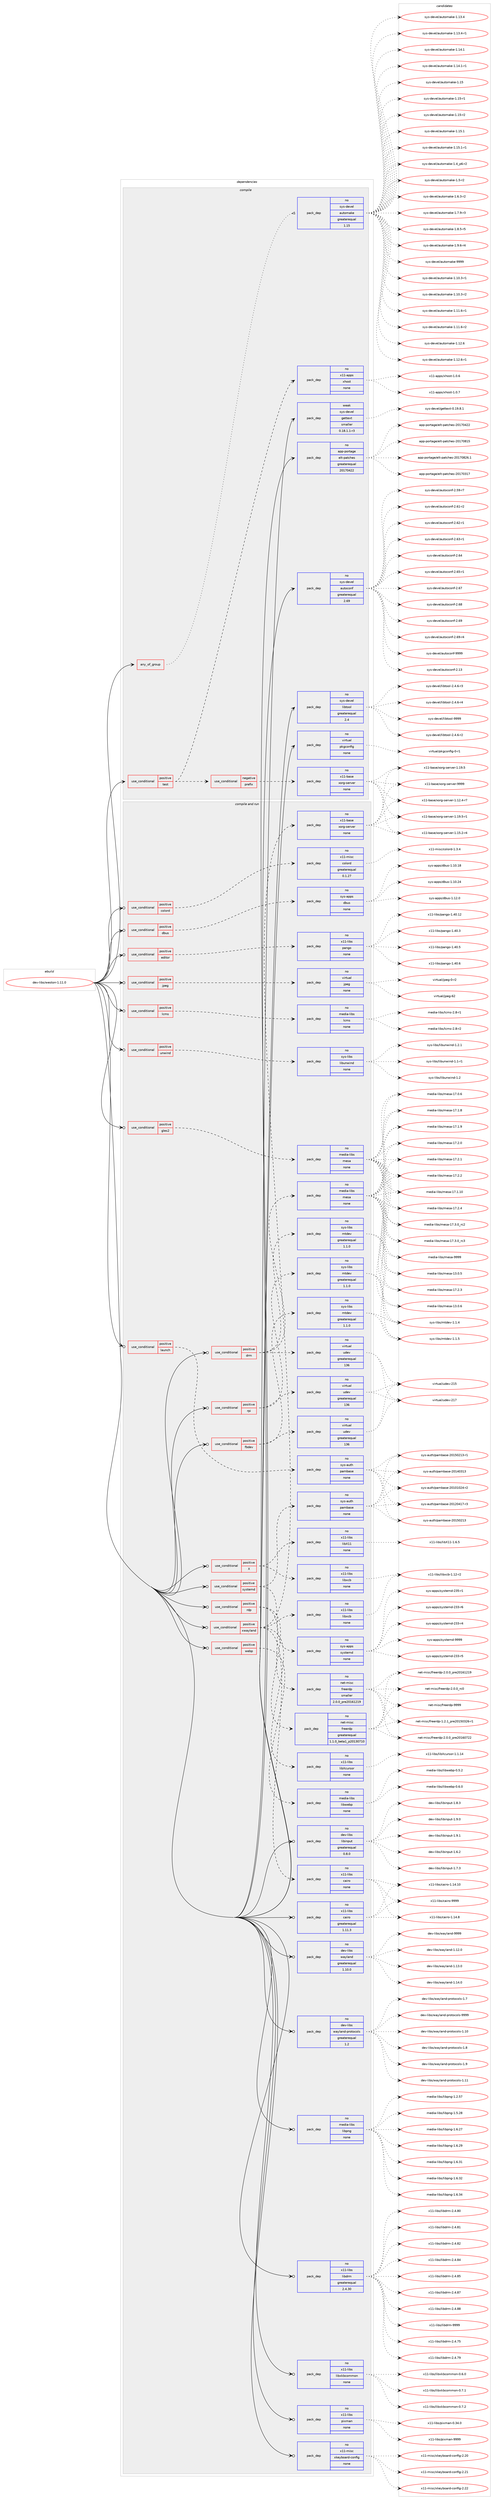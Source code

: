 digraph prolog {

# *************
# Graph options
# *************

newrank=true;
concentrate=true;
compound=true;
graph [rankdir=LR,fontname=Helvetica,fontsize=10,ranksep=1.5];#, ranksep=2.5, nodesep=0.2];
edge  [arrowhead=vee];
node  [fontname=Helvetica,fontsize=10];

# **********
# The ebuild
# **********

subgraph cluster_leftcol {
color=gray;
rank=same;
label=<<i>ebuild</i>>;
id [label="dev-libs/weston-1.11.0", color=red, width=4, href="../dev-libs/weston-1.11.0.svg"];
}

# ****************
# The dependencies
# ****************

subgraph cluster_midcol {
color=gray;
label=<<i>dependencies</i>>;
subgraph cluster_compile {
fillcolor="#eeeeee";
style=filled;
label=<<i>compile</i>>;
subgraph any3572 {
dependency120119 [label=<<TABLE BORDER="0" CELLBORDER="1" CELLSPACING="0" CELLPADDING="4"><TR><TD CELLPADDING="10">any_of_group</TD></TR></TABLE>>, shape=none, color=red];subgraph pack90528 {
dependency120120 [label=<<TABLE BORDER="0" CELLBORDER="1" CELLSPACING="0" CELLPADDING="4" WIDTH="220"><TR><TD ROWSPAN="6" CELLPADDING="30">pack_dep</TD></TR><TR><TD WIDTH="110">no</TD></TR><TR><TD>sys-devel</TD></TR><TR><TD>automake</TD></TR><TR><TD>greaterequal</TD></TR><TR><TD>1.15</TD></TR></TABLE>>, shape=none, color=blue];
}
dependency120119:e -> dependency120120:w [weight=20,style="dotted",arrowhead="oinv"];
}
id:e -> dependency120119:w [weight=20,style="solid",arrowhead="vee"];
subgraph cond25987 {
dependency120121 [label=<<TABLE BORDER="0" CELLBORDER="1" CELLSPACING="0" CELLPADDING="4"><TR><TD ROWSPAN="3" CELLPADDING="10">use_conditional</TD></TR><TR><TD>positive</TD></TR><TR><TD>test</TD></TR></TABLE>>, shape=none, color=red];
subgraph cond25988 {
dependency120122 [label=<<TABLE BORDER="0" CELLBORDER="1" CELLSPACING="0" CELLPADDING="4"><TR><TD ROWSPAN="3" CELLPADDING="10">use_conditional</TD></TR><TR><TD>negative</TD></TR><TR><TD>prefix</TD></TR></TABLE>>, shape=none, color=red];
subgraph pack90529 {
dependency120123 [label=<<TABLE BORDER="0" CELLBORDER="1" CELLSPACING="0" CELLPADDING="4" WIDTH="220"><TR><TD ROWSPAN="6" CELLPADDING="30">pack_dep</TD></TR><TR><TD WIDTH="110">no</TD></TR><TR><TD>x11-base</TD></TR><TR><TD>xorg-server</TD></TR><TR><TD>none</TD></TR><TR><TD></TD></TR></TABLE>>, shape=none, color=blue];
}
dependency120122:e -> dependency120123:w [weight=20,style="dashed",arrowhead="vee"];
}
dependency120121:e -> dependency120122:w [weight=20,style="dashed",arrowhead="vee"];
subgraph pack90530 {
dependency120124 [label=<<TABLE BORDER="0" CELLBORDER="1" CELLSPACING="0" CELLPADDING="4" WIDTH="220"><TR><TD ROWSPAN="6" CELLPADDING="30">pack_dep</TD></TR><TR><TD WIDTH="110">no</TD></TR><TR><TD>x11-apps</TD></TR><TR><TD>xhost</TD></TR><TR><TD>none</TD></TR><TR><TD></TD></TR></TABLE>>, shape=none, color=blue];
}
dependency120121:e -> dependency120124:w [weight=20,style="dashed",arrowhead="vee"];
}
id:e -> dependency120121:w [weight=20,style="solid",arrowhead="vee"];
subgraph pack90531 {
dependency120125 [label=<<TABLE BORDER="0" CELLBORDER="1" CELLSPACING="0" CELLPADDING="4" WIDTH="220"><TR><TD ROWSPAN="6" CELLPADDING="30">pack_dep</TD></TR><TR><TD WIDTH="110">no</TD></TR><TR><TD>app-portage</TD></TR><TR><TD>elt-patches</TD></TR><TR><TD>greaterequal</TD></TR><TR><TD>20170422</TD></TR></TABLE>>, shape=none, color=blue];
}
id:e -> dependency120125:w [weight=20,style="solid",arrowhead="vee"];
subgraph pack90532 {
dependency120126 [label=<<TABLE BORDER="0" CELLBORDER="1" CELLSPACING="0" CELLPADDING="4" WIDTH="220"><TR><TD ROWSPAN="6" CELLPADDING="30">pack_dep</TD></TR><TR><TD WIDTH="110">no</TD></TR><TR><TD>sys-devel</TD></TR><TR><TD>autoconf</TD></TR><TR><TD>greaterequal</TD></TR><TR><TD>2.69</TD></TR></TABLE>>, shape=none, color=blue];
}
id:e -> dependency120126:w [weight=20,style="solid",arrowhead="vee"];
subgraph pack90533 {
dependency120127 [label=<<TABLE BORDER="0" CELLBORDER="1" CELLSPACING="0" CELLPADDING="4" WIDTH="220"><TR><TD ROWSPAN="6" CELLPADDING="30">pack_dep</TD></TR><TR><TD WIDTH="110">no</TD></TR><TR><TD>sys-devel</TD></TR><TR><TD>libtool</TD></TR><TR><TD>greaterequal</TD></TR><TR><TD>2.4</TD></TR></TABLE>>, shape=none, color=blue];
}
id:e -> dependency120127:w [weight=20,style="solid",arrowhead="vee"];
subgraph pack90534 {
dependency120128 [label=<<TABLE BORDER="0" CELLBORDER="1" CELLSPACING="0" CELLPADDING="4" WIDTH="220"><TR><TD ROWSPAN="6" CELLPADDING="30">pack_dep</TD></TR><TR><TD WIDTH="110">no</TD></TR><TR><TD>virtual</TD></TR><TR><TD>pkgconfig</TD></TR><TR><TD>none</TD></TR><TR><TD></TD></TR></TABLE>>, shape=none, color=blue];
}
id:e -> dependency120128:w [weight=20,style="solid",arrowhead="vee"];
subgraph pack90535 {
dependency120129 [label=<<TABLE BORDER="0" CELLBORDER="1" CELLSPACING="0" CELLPADDING="4" WIDTH="220"><TR><TD ROWSPAN="6" CELLPADDING="30">pack_dep</TD></TR><TR><TD WIDTH="110">weak</TD></TR><TR><TD>sys-devel</TD></TR><TR><TD>gettext</TD></TR><TR><TD>smaller</TD></TR><TR><TD>0.18.1.1-r3</TD></TR></TABLE>>, shape=none, color=blue];
}
id:e -> dependency120129:w [weight=20,style="solid",arrowhead="vee"];
}
subgraph cluster_compileandrun {
fillcolor="#eeeeee";
style=filled;
label=<<i>compile and run</i>>;
subgraph cond25989 {
dependency120130 [label=<<TABLE BORDER="0" CELLBORDER="1" CELLSPACING="0" CELLPADDING="4"><TR><TD ROWSPAN="3" CELLPADDING="10">use_conditional</TD></TR><TR><TD>positive</TD></TR><TR><TD>X</TD></TR></TABLE>>, shape=none, color=red];
subgraph pack90536 {
dependency120131 [label=<<TABLE BORDER="0" CELLBORDER="1" CELLSPACING="0" CELLPADDING="4" WIDTH="220"><TR><TD ROWSPAN="6" CELLPADDING="30">pack_dep</TD></TR><TR><TD WIDTH="110">no</TD></TR><TR><TD>x11-libs</TD></TR><TR><TD>libxcb</TD></TR><TR><TD>none</TD></TR><TR><TD></TD></TR></TABLE>>, shape=none, color=blue];
}
dependency120130:e -> dependency120131:w [weight=20,style="dashed",arrowhead="vee"];
subgraph pack90537 {
dependency120132 [label=<<TABLE BORDER="0" CELLBORDER="1" CELLSPACING="0" CELLPADDING="4" WIDTH="220"><TR><TD ROWSPAN="6" CELLPADDING="30">pack_dep</TD></TR><TR><TD WIDTH="110">no</TD></TR><TR><TD>x11-libs</TD></TR><TR><TD>libX11</TD></TR><TR><TD>none</TD></TR><TR><TD></TD></TR></TABLE>>, shape=none, color=blue];
}
dependency120130:e -> dependency120132:w [weight=20,style="dashed",arrowhead="vee"];
}
id:e -> dependency120130:w [weight=20,style="solid",arrowhead="odotvee"];
subgraph cond25990 {
dependency120133 [label=<<TABLE BORDER="0" CELLBORDER="1" CELLSPACING="0" CELLPADDING="4"><TR><TD ROWSPAN="3" CELLPADDING="10">use_conditional</TD></TR><TR><TD>positive</TD></TR><TR><TD>colord</TD></TR></TABLE>>, shape=none, color=red];
subgraph pack90538 {
dependency120134 [label=<<TABLE BORDER="0" CELLBORDER="1" CELLSPACING="0" CELLPADDING="4" WIDTH="220"><TR><TD ROWSPAN="6" CELLPADDING="30">pack_dep</TD></TR><TR><TD WIDTH="110">no</TD></TR><TR><TD>x11-misc</TD></TR><TR><TD>colord</TD></TR><TR><TD>greaterequal</TD></TR><TR><TD>0.1.27</TD></TR></TABLE>>, shape=none, color=blue];
}
dependency120133:e -> dependency120134:w [weight=20,style="dashed",arrowhead="vee"];
}
id:e -> dependency120133:w [weight=20,style="solid",arrowhead="odotvee"];
subgraph cond25991 {
dependency120135 [label=<<TABLE BORDER="0" CELLBORDER="1" CELLSPACING="0" CELLPADDING="4"><TR><TD ROWSPAN="3" CELLPADDING="10">use_conditional</TD></TR><TR><TD>positive</TD></TR><TR><TD>dbus</TD></TR></TABLE>>, shape=none, color=red];
subgraph pack90539 {
dependency120136 [label=<<TABLE BORDER="0" CELLBORDER="1" CELLSPACING="0" CELLPADDING="4" WIDTH="220"><TR><TD ROWSPAN="6" CELLPADDING="30">pack_dep</TD></TR><TR><TD WIDTH="110">no</TD></TR><TR><TD>sys-apps</TD></TR><TR><TD>dbus</TD></TR><TR><TD>none</TD></TR><TR><TD></TD></TR></TABLE>>, shape=none, color=blue];
}
dependency120135:e -> dependency120136:w [weight=20,style="dashed",arrowhead="vee"];
}
id:e -> dependency120135:w [weight=20,style="solid",arrowhead="odotvee"];
subgraph cond25992 {
dependency120137 [label=<<TABLE BORDER="0" CELLBORDER="1" CELLSPACING="0" CELLPADDING="4"><TR><TD ROWSPAN="3" CELLPADDING="10">use_conditional</TD></TR><TR><TD>positive</TD></TR><TR><TD>drm</TD></TR></TABLE>>, shape=none, color=red];
subgraph pack90540 {
dependency120138 [label=<<TABLE BORDER="0" CELLBORDER="1" CELLSPACING="0" CELLPADDING="4" WIDTH="220"><TR><TD ROWSPAN="6" CELLPADDING="30">pack_dep</TD></TR><TR><TD WIDTH="110">no</TD></TR><TR><TD>media-libs</TD></TR><TR><TD>mesa</TD></TR><TR><TD>none</TD></TR><TR><TD></TD></TR></TABLE>>, shape=none, color=blue];
}
dependency120137:e -> dependency120138:w [weight=20,style="dashed",arrowhead="vee"];
subgraph pack90541 {
dependency120139 [label=<<TABLE BORDER="0" CELLBORDER="1" CELLSPACING="0" CELLPADDING="4" WIDTH="220"><TR><TD ROWSPAN="6" CELLPADDING="30">pack_dep</TD></TR><TR><TD WIDTH="110">no</TD></TR><TR><TD>sys-libs</TD></TR><TR><TD>mtdev</TD></TR><TR><TD>greaterequal</TD></TR><TR><TD>1.1.0</TD></TR></TABLE>>, shape=none, color=blue];
}
dependency120137:e -> dependency120139:w [weight=20,style="dashed",arrowhead="vee"];
subgraph pack90542 {
dependency120140 [label=<<TABLE BORDER="0" CELLBORDER="1" CELLSPACING="0" CELLPADDING="4" WIDTH="220"><TR><TD ROWSPAN="6" CELLPADDING="30">pack_dep</TD></TR><TR><TD WIDTH="110">no</TD></TR><TR><TD>virtual</TD></TR><TR><TD>udev</TD></TR><TR><TD>greaterequal</TD></TR><TR><TD>136</TD></TR></TABLE>>, shape=none, color=blue];
}
dependency120137:e -> dependency120140:w [weight=20,style="dashed",arrowhead="vee"];
}
id:e -> dependency120137:w [weight=20,style="solid",arrowhead="odotvee"];
subgraph cond25993 {
dependency120141 [label=<<TABLE BORDER="0" CELLBORDER="1" CELLSPACING="0" CELLPADDING="4"><TR><TD ROWSPAN="3" CELLPADDING="10">use_conditional</TD></TR><TR><TD>positive</TD></TR><TR><TD>editor</TD></TR></TABLE>>, shape=none, color=red];
subgraph pack90543 {
dependency120142 [label=<<TABLE BORDER="0" CELLBORDER="1" CELLSPACING="0" CELLPADDING="4" WIDTH="220"><TR><TD ROWSPAN="6" CELLPADDING="30">pack_dep</TD></TR><TR><TD WIDTH="110">no</TD></TR><TR><TD>x11-libs</TD></TR><TR><TD>pango</TD></TR><TR><TD>none</TD></TR><TR><TD></TD></TR></TABLE>>, shape=none, color=blue];
}
dependency120141:e -> dependency120142:w [weight=20,style="dashed",arrowhead="vee"];
}
id:e -> dependency120141:w [weight=20,style="solid",arrowhead="odotvee"];
subgraph cond25994 {
dependency120143 [label=<<TABLE BORDER="0" CELLBORDER="1" CELLSPACING="0" CELLPADDING="4"><TR><TD ROWSPAN="3" CELLPADDING="10">use_conditional</TD></TR><TR><TD>positive</TD></TR><TR><TD>fbdev</TD></TR></TABLE>>, shape=none, color=red];
subgraph pack90544 {
dependency120144 [label=<<TABLE BORDER="0" CELLBORDER="1" CELLSPACING="0" CELLPADDING="4" WIDTH="220"><TR><TD ROWSPAN="6" CELLPADDING="30">pack_dep</TD></TR><TR><TD WIDTH="110">no</TD></TR><TR><TD>sys-libs</TD></TR><TR><TD>mtdev</TD></TR><TR><TD>greaterequal</TD></TR><TR><TD>1.1.0</TD></TR></TABLE>>, shape=none, color=blue];
}
dependency120143:e -> dependency120144:w [weight=20,style="dashed",arrowhead="vee"];
subgraph pack90545 {
dependency120145 [label=<<TABLE BORDER="0" CELLBORDER="1" CELLSPACING="0" CELLPADDING="4" WIDTH="220"><TR><TD ROWSPAN="6" CELLPADDING="30">pack_dep</TD></TR><TR><TD WIDTH="110">no</TD></TR><TR><TD>virtual</TD></TR><TR><TD>udev</TD></TR><TR><TD>greaterequal</TD></TR><TR><TD>136</TD></TR></TABLE>>, shape=none, color=blue];
}
dependency120143:e -> dependency120145:w [weight=20,style="dashed",arrowhead="vee"];
}
id:e -> dependency120143:w [weight=20,style="solid",arrowhead="odotvee"];
subgraph cond25995 {
dependency120146 [label=<<TABLE BORDER="0" CELLBORDER="1" CELLSPACING="0" CELLPADDING="4"><TR><TD ROWSPAN="3" CELLPADDING="10">use_conditional</TD></TR><TR><TD>positive</TD></TR><TR><TD>gles2</TD></TR></TABLE>>, shape=none, color=red];
subgraph pack90546 {
dependency120147 [label=<<TABLE BORDER="0" CELLBORDER="1" CELLSPACING="0" CELLPADDING="4" WIDTH="220"><TR><TD ROWSPAN="6" CELLPADDING="30">pack_dep</TD></TR><TR><TD WIDTH="110">no</TD></TR><TR><TD>media-libs</TD></TR><TR><TD>mesa</TD></TR><TR><TD>none</TD></TR><TR><TD></TD></TR></TABLE>>, shape=none, color=blue];
}
dependency120146:e -> dependency120147:w [weight=20,style="dashed",arrowhead="vee"];
}
id:e -> dependency120146:w [weight=20,style="solid",arrowhead="odotvee"];
subgraph cond25996 {
dependency120148 [label=<<TABLE BORDER="0" CELLBORDER="1" CELLSPACING="0" CELLPADDING="4"><TR><TD ROWSPAN="3" CELLPADDING="10">use_conditional</TD></TR><TR><TD>positive</TD></TR><TR><TD>jpeg</TD></TR></TABLE>>, shape=none, color=red];
subgraph pack90547 {
dependency120149 [label=<<TABLE BORDER="0" CELLBORDER="1" CELLSPACING="0" CELLPADDING="4" WIDTH="220"><TR><TD ROWSPAN="6" CELLPADDING="30">pack_dep</TD></TR><TR><TD WIDTH="110">no</TD></TR><TR><TD>virtual</TD></TR><TR><TD>jpeg</TD></TR><TR><TD>none</TD></TR><TR><TD></TD></TR></TABLE>>, shape=none, color=blue];
}
dependency120148:e -> dependency120149:w [weight=20,style="dashed",arrowhead="vee"];
}
id:e -> dependency120148:w [weight=20,style="solid",arrowhead="odotvee"];
subgraph cond25997 {
dependency120150 [label=<<TABLE BORDER="0" CELLBORDER="1" CELLSPACING="0" CELLPADDING="4"><TR><TD ROWSPAN="3" CELLPADDING="10">use_conditional</TD></TR><TR><TD>positive</TD></TR><TR><TD>launch</TD></TR></TABLE>>, shape=none, color=red];
subgraph pack90548 {
dependency120151 [label=<<TABLE BORDER="0" CELLBORDER="1" CELLSPACING="0" CELLPADDING="4" WIDTH="220"><TR><TD ROWSPAN="6" CELLPADDING="30">pack_dep</TD></TR><TR><TD WIDTH="110">no</TD></TR><TR><TD>sys-auth</TD></TR><TR><TD>pambase</TD></TR><TR><TD>none</TD></TR><TR><TD></TD></TR></TABLE>>, shape=none, color=blue];
}
dependency120150:e -> dependency120151:w [weight=20,style="dashed",arrowhead="vee"];
}
id:e -> dependency120150:w [weight=20,style="solid",arrowhead="odotvee"];
subgraph cond25998 {
dependency120152 [label=<<TABLE BORDER="0" CELLBORDER="1" CELLSPACING="0" CELLPADDING="4"><TR><TD ROWSPAN="3" CELLPADDING="10">use_conditional</TD></TR><TR><TD>positive</TD></TR><TR><TD>lcms</TD></TR></TABLE>>, shape=none, color=red];
subgraph pack90549 {
dependency120153 [label=<<TABLE BORDER="0" CELLBORDER="1" CELLSPACING="0" CELLPADDING="4" WIDTH="220"><TR><TD ROWSPAN="6" CELLPADDING="30">pack_dep</TD></TR><TR><TD WIDTH="110">no</TD></TR><TR><TD>media-libs</TD></TR><TR><TD>lcms</TD></TR><TR><TD>none</TD></TR><TR><TD></TD></TR></TABLE>>, shape=none, color=blue];
}
dependency120152:e -> dependency120153:w [weight=20,style="dashed",arrowhead="vee"];
}
id:e -> dependency120152:w [weight=20,style="solid",arrowhead="odotvee"];
subgraph cond25999 {
dependency120154 [label=<<TABLE BORDER="0" CELLBORDER="1" CELLSPACING="0" CELLPADDING="4"><TR><TD ROWSPAN="3" CELLPADDING="10">use_conditional</TD></TR><TR><TD>positive</TD></TR><TR><TD>rdp</TD></TR></TABLE>>, shape=none, color=red];
subgraph pack90550 {
dependency120155 [label=<<TABLE BORDER="0" CELLBORDER="1" CELLSPACING="0" CELLPADDING="4" WIDTH="220"><TR><TD ROWSPAN="6" CELLPADDING="30">pack_dep</TD></TR><TR><TD WIDTH="110">no</TD></TR><TR><TD>net-misc</TD></TR><TR><TD>freerdp</TD></TR><TR><TD>greaterequal</TD></TR><TR><TD>1.1.0_beta1_p20130710</TD></TR></TABLE>>, shape=none, color=blue];
}
dependency120154:e -> dependency120155:w [weight=20,style="dashed",arrowhead="vee"];
subgraph pack90551 {
dependency120156 [label=<<TABLE BORDER="0" CELLBORDER="1" CELLSPACING="0" CELLPADDING="4" WIDTH="220"><TR><TD ROWSPAN="6" CELLPADDING="30">pack_dep</TD></TR><TR><TD WIDTH="110">no</TD></TR><TR><TD>net-misc</TD></TR><TR><TD>freerdp</TD></TR><TR><TD>smaller</TD></TR><TR><TD>2.0.0_pre20161219</TD></TR></TABLE>>, shape=none, color=blue];
}
dependency120154:e -> dependency120156:w [weight=20,style="dashed",arrowhead="vee"];
}
id:e -> dependency120154:w [weight=20,style="solid",arrowhead="odotvee"];
subgraph cond26000 {
dependency120157 [label=<<TABLE BORDER="0" CELLBORDER="1" CELLSPACING="0" CELLPADDING="4"><TR><TD ROWSPAN="3" CELLPADDING="10">use_conditional</TD></TR><TR><TD>positive</TD></TR><TR><TD>rpi</TD></TR></TABLE>>, shape=none, color=red];
subgraph pack90552 {
dependency120158 [label=<<TABLE BORDER="0" CELLBORDER="1" CELLSPACING="0" CELLPADDING="4" WIDTH="220"><TR><TD ROWSPAN="6" CELLPADDING="30">pack_dep</TD></TR><TR><TD WIDTH="110">no</TD></TR><TR><TD>sys-libs</TD></TR><TR><TD>mtdev</TD></TR><TR><TD>greaterequal</TD></TR><TR><TD>1.1.0</TD></TR></TABLE>>, shape=none, color=blue];
}
dependency120157:e -> dependency120158:w [weight=20,style="dashed",arrowhead="vee"];
subgraph pack90553 {
dependency120159 [label=<<TABLE BORDER="0" CELLBORDER="1" CELLSPACING="0" CELLPADDING="4" WIDTH="220"><TR><TD ROWSPAN="6" CELLPADDING="30">pack_dep</TD></TR><TR><TD WIDTH="110">no</TD></TR><TR><TD>virtual</TD></TR><TR><TD>udev</TD></TR><TR><TD>greaterequal</TD></TR><TR><TD>136</TD></TR></TABLE>>, shape=none, color=blue];
}
dependency120157:e -> dependency120159:w [weight=20,style="dashed",arrowhead="vee"];
}
id:e -> dependency120157:w [weight=20,style="solid",arrowhead="odotvee"];
subgraph cond26001 {
dependency120160 [label=<<TABLE BORDER="0" CELLBORDER="1" CELLSPACING="0" CELLPADDING="4"><TR><TD ROWSPAN="3" CELLPADDING="10">use_conditional</TD></TR><TR><TD>positive</TD></TR><TR><TD>systemd</TD></TR></TABLE>>, shape=none, color=red];
subgraph pack90554 {
dependency120161 [label=<<TABLE BORDER="0" CELLBORDER="1" CELLSPACING="0" CELLPADDING="4" WIDTH="220"><TR><TD ROWSPAN="6" CELLPADDING="30">pack_dep</TD></TR><TR><TD WIDTH="110">no</TD></TR><TR><TD>sys-auth</TD></TR><TR><TD>pambase</TD></TR><TR><TD>none</TD></TR><TR><TD></TD></TR></TABLE>>, shape=none, color=blue];
}
dependency120160:e -> dependency120161:w [weight=20,style="dashed",arrowhead="vee"];
subgraph pack90555 {
dependency120162 [label=<<TABLE BORDER="0" CELLBORDER="1" CELLSPACING="0" CELLPADDING="4" WIDTH="220"><TR><TD ROWSPAN="6" CELLPADDING="30">pack_dep</TD></TR><TR><TD WIDTH="110">no</TD></TR><TR><TD>sys-apps</TD></TR><TR><TD>systemd</TD></TR><TR><TD>none</TD></TR><TR><TD></TD></TR></TABLE>>, shape=none, color=blue];
}
dependency120160:e -> dependency120162:w [weight=20,style="dashed",arrowhead="vee"];
}
id:e -> dependency120160:w [weight=20,style="solid",arrowhead="odotvee"];
subgraph cond26002 {
dependency120163 [label=<<TABLE BORDER="0" CELLBORDER="1" CELLSPACING="0" CELLPADDING="4"><TR><TD ROWSPAN="3" CELLPADDING="10">use_conditional</TD></TR><TR><TD>positive</TD></TR><TR><TD>unwind</TD></TR></TABLE>>, shape=none, color=red];
subgraph pack90556 {
dependency120164 [label=<<TABLE BORDER="0" CELLBORDER="1" CELLSPACING="0" CELLPADDING="4" WIDTH="220"><TR><TD ROWSPAN="6" CELLPADDING="30">pack_dep</TD></TR><TR><TD WIDTH="110">no</TD></TR><TR><TD>sys-libs</TD></TR><TR><TD>libunwind</TD></TR><TR><TD>none</TD></TR><TR><TD></TD></TR></TABLE>>, shape=none, color=blue];
}
dependency120163:e -> dependency120164:w [weight=20,style="dashed",arrowhead="vee"];
}
id:e -> dependency120163:w [weight=20,style="solid",arrowhead="odotvee"];
subgraph cond26003 {
dependency120165 [label=<<TABLE BORDER="0" CELLBORDER="1" CELLSPACING="0" CELLPADDING="4"><TR><TD ROWSPAN="3" CELLPADDING="10">use_conditional</TD></TR><TR><TD>positive</TD></TR><TR><TD>webp</TD></TR></TABLE>>, shape=none, color=red];
subgraph pack90557 {
dependency120166 [label=<<TABLE BORDER="0" CELLBORDER="1" CELLSPACING="0" CELLPADDING="4" WIDTH="220"><TR><TD ROWSPAN="6" CELLPADDING="30">pack_dep</TD></TR><TR><TD WIDTH="110">no</TD></TR><TR><TD>media-libs</TD></TR><TR><TD>libwebp</TD></TR><TR><TD>none</TD></TR><TR><TD></TD></TR></TABLE>>, shape=none, color=blue];
}
dependency120165:e -> dependency120166:w [weight=20,style="dashed",arrowhead="vee"];
}
id:e -> dependency120165:w [weight=20,style="solid",arrowhead="odotvee"];
subgraph cond26004 {
dependency120167 [label=<<TABLE BORDER="0" CELLBORDER="1" CELLSPACING="0" CELLPADDING="4"><TR><TD ROWSPAN="3" CELLPADDING="10">use_conditional</TD></TR><TR><TD>positive</TD></TR><TR><TD>xwayland</TD></TR></TABLE>>, shape=none, color=red];
subgraph pack90558 {
dependency120168 [label=<<TABLE BORDER="0" CELLBORDER="1" CELLSPACING="0" CELLPADDING="4" WIDTH="220"><TR><TD ROWSPAN="6" CELLPADDING="30">pack_dep</TD></TR><TR><TD WIDTH="110">no</TD></TR><TR><TD>x11-base</TD></TR><TR><TD>xorg-server</TD></TR><TR><TD>none</TD></TR><TR><TD></TD></TR></TABLE>>, shape=none, color=blue];
}
dependency120167:e -> dependency120168:w [weight=20,style="dashed",arrowhead="vee"];
subgraph pack90559 {
dependency120169 [label=<<TABLE BORDER="0" CELLBORDER="1" CELLSPACING="0" CELLPADDING="4" WIDTH="220"><TR><TD ROWSPAN="6" CELLPADDING="30">pack_dep</TD></TR><TR><TD WIDTH="110">no</TD></TR><TR><TD>x11-libs</TD></TR><TR><TD>cairo</TD></TR><TR><TD>none</TD></TR><TR><TD></TD></TR></TABLE>>, shape=none, color=blue];
}
dependency120167:e -> dependency120169:w [weight=20,style="dashed",arrowhead="vee"];
subgraph pack90560 {
dependency120170 [label=<<TABLE BORDER="0" CELLBORDER="1" CELLSPACING="0" CELLPADDING="4" WIDTH="220"><TR><TD ROWSPAN="6" CELLPADDING="30">pack_dep</TD></TR><TR><TD WIDTH="110">no</TD></TR><TR><TD>x11-libs</TD></TR><TR><TD>libxcb</TD></TR><TR><TD>none</TD></TR><TR><TD></TD></TR></TABLE>>, shape=none, color=blue];
}
dependency120167:e -> dependency120170:w [weight=20,style="dashed",arrowhead="vee"];
subgraph pack90561 {
dependency120171 [label=<<TABLE BORDER="0" CELLBORDER="1" CELLSPACING="0" CELLPADDING="4" WIDTH="220"><TR><TD ROWSPAN="6" CELLPADDING="30">pack_dep</TD></TR><TR><TD WIDTH="110">no</TD></TR><TR><TD>x11-libs</TD></TR><TR><TD>libXcursor</TD></TR><TR><TD>none</TD></TR><TR><TD></TD></TR></TABLE>>, shape=none, color=blue];
}
dependency120167:e -> dependency120171:w [weight=20,style="dashed",arrowhead="vee"];
}
id:e -> dependency120167:w [weight=20,style="solid",arrowhead="odotvee"];
subgraph pack90562 {
dependency120172 [label=<<TABLE BORDER="0" CELLBORDER="1" CELLSPACING="0" CELLPADDING="4" WIDTH="220"><TR><TD ROWSPAN="6" CELLPADDING="30">pack_dep</TD></TR><TR><TD WIDTH="110">no</TD></TR><TR><TD>dev-libs</TD></TR><TR><TD>libinput</TD></TR><TR><TD>greaterequal</TD></TR><TR><TD>0.8.0</TD></TR></TABLE>>, shape=none, color=blue];
}
id:e -> dependency120172:w [weight=20,style="solid",arrowhead="odotvee"];
subgraph pack90563 {
dependency120173 [label=<<TABLE BORDER="0" CELLBORDER="1" CELLSPACING="0" CELLPADDING="4" WIDTH="220"><TR><TD ROWSPAN="6" CELLPADDING="30">pack_dep</TD></TR><TR><TD WIDTH="110">no</TD></TR><TR><TD>dev-libs</TD></TR><TR><TD>wayland</TD></TR><TR><TD>greaterequal</TD></TR><TR><TD>1.10.0</TD></TR></TABLE>>, shape=none, color=blue];
}
id:e -> dependency120173:w [weight=20,style="solid",arrowhead="odotvee"];
subgraph pack90564 {
dependency120174 [label=<<TABLE BORDER="0" CELLBORDER="1" CELLSPACING="0" CELLPADDING="4" WIDTH="220"><TR><TD ROWSPAN="6" CELLPADDING="30">pack_dep</TD></TR><TR><TD WIDTH="110">no</TD></TR><TR><TD>dev-libs</TD></TR><TR><TD>wayland-protocols</TD></TR><TR><TD>greaterequal</TD></TR><TR><TD>1.2</TD></TR></TABLE>>, shape=none, color=blue];
}
id:e -> dependency120174:w [weight=20,style="solid",arrowhead="odotvee"];
subgraph pack90565 {
dependency120175 [label=<<TABLE BORDER="0" CELLBORDER="1" CELLSPACING="0" CELLPADDING="4" WIDTH="220"><TR><TD ROWSPAN="6" CELLPADDING="30">pack_dep</TD></TR><TR><TD WIDTH="110">no</TD></TR><TR><TD>media-libs</TD></TR><TR><TD>libpng</TD></TR><TR><TD>none</TD></TR><TR><TD></TD></TR></TABLE>>, shape=none, color=blue];
}
id:e -> dependency120175:w [weight=20,style="solid",arrowhead="odotvee"];
subgraph pack90566 {
dependency120176 [label=<<TABLE BORDER="0" CELLBORDER="1" CELLSPACING="0" CELLPADDING="4" WIDTH="220"><TR><TD ROWSPAN="6" CELLPADDING="30">pack_dep</TD></TR><TR><TD WIDTH="110">no</TD></TR><TR><TD>x11-libs</TD></TR><TR><TD>cairo</TD></TR><TR><TD>greaterequal</TD></TR><TR><TD>1.11.3</TD></TR></TABLE>>, shape=none, color=blue];
}
id:e -> dependency120176:w [weight=20,style="solid",arrowhead="odotvee"];
subgraph pack90567 {
dependency120177 [label=<<TABLE BORDER="0" CELLBORDER="1" CELLSPACING="0" CELLPADDING="4" WIDTH="220"><TR><TD ROWSPAN="6" CELLPADDING="30">pack_dep</TD></TR><TR><TD WIDTH="110">no</TD></TR><TR><TD>x11-libs</TD></TR><TR><TD>libdrm</TD></TR><TR><TD>greaterequal</TD></TR><TR><TD>2.4.30</TD></TR></TABLE>>, shape=none, color=blue];
}
id:e -> dependency120177:w [weight=20,style="solid",arrowhead="odotvee"];
subgraph pack90568 {
dependency120178 [label=<<TABLE BORDER="0" CELLBORDER="1" CELLSPACING="0" CELLPADDING="4" WIDTH="220"><TR><TD ROWSPAN="6" CELLPADDING="30">pack_dep</TD></TR><TR><TD WIDTH="110">no</TD></TR><TR><TD>x11-libs</TD></TR><TR><TD>libxkbcommon</TD></TR><TR><TD>none</TD></TR><TR><TD></TD></TR></TABLE>>, shape=none, color=blue];
}
id:e -> dependency120178:w [weight=20,style="solid",arrowhead="odotvee"];
subgraph pack90569 {
dependency120179 [label=<<TABLE BORDER="0" CELLBORDER="1" CELLSPACING="0" CELLPADDING="4" WIDTH="220"><TR><TD ROWSPAN="6" CELLPADDING="30">pack_dep</TD></TR><TR><TD WIDTH="110">no</TD></TR><TR><TD>x11-libs</TD></TR><TR><TD>pixman</TD></TR><TR><TD>none</TD></TR><TR><TD></TD></TR></TABLE>>, shape=none, color=blue];
}
id:e -> dependency120179:w [weight=20,style="solid",arrowhead="odotvee"];
subgraph pack90570 {
dependency120180 [label=<<TABLE BORDER="0" CELLBORDER="1" CELLSPACING="0" CELLPADDING="4" WIDTH="220"><TR><TD ROWSPAN="6" CELLPADDING="30">pack_dep</TD></TR><TR><TD WIDTH="110">no</TD></TR><TR><TD>x11-misc</TD></TR><TR><TD>xkeyboard-config</TD></TR><TR><TD>none</TD></TR><TR><TD></TD></TR></TABLE>>, shape=none, color=blue];
}
id:e -> dependency120180:w [weight=20,style="solid",arrowhead="odotvee"];
}
subgraph cluster_run {
fillcolor="#eeeeee";
style=filled;
label=<<i>run</i>>;
}
}

# **************
# The candidates
# **************

subgraph cluster_choices {
rank=same;
color=gray;
label=<<i>candidates</i>>;

subgraph choice90528 {
color=black;
nodesep=1;
choice11512111545100101118101108479711711611110997107101454946494846514511449 [label="sys-devel/automake-1.10.3-r1", color=red, width=4,href="../sys-devel/automake-1.10.3-r1.svg"];
choice11512111545100101118101108479711711611110997107101454946494846514511450 [label="sys-devel/automake-1.10.3-r2", color=red, width=4,href="../sys-devel/automake-1.10.3-r2.svg"];
choice11512111545100101118101108479711711611110997107101454946494946544511449 [label="sys-devel/automake-1.11.6-r1", color=red, width=4,href="../sys-devel/automake-1.11.6-r1.svg"];
choice11512111545100101118101108479711711611110997107101454946494946544511450 [label="sys-devel/automake-1.11.6-r2", color=red, width=4,href="../sys-devel/automake-1.11.6-r2.svg"];
choice1151211154510010111810110847971171161111099710710145494649504654 [label="sys-devel/automake-1.12.6", color=red, width=4,href="../sys-devel/automake-1.12.6.svg"];
choice11512111545100101118101108479711711611110997107101454946495046544511449 [label="sys-devel/automake-1.12.6-r1", color=red, width=4,href="../sys-devel/automake-1.12.6-r1.svg"];
choice1151211154510010111810110847971171161111099710710145494649514652 [label="sys-devel/automake-1.13.4", color=red, width=4,href="../sys-devel/automake-1.13.4.svg"];
choice11512111545100101118101108479711711611110997107101454946495146524511449 [label="sys-devel/automake-1.13.4-r1", color=red, width=4,href="../sys-devel/automake-1.13.4-r1.svg"];
choice1151211154510010111810110847971171161111099710710145494649524649 [label="sys-devel/automake-1.14.1", color=red, width=4,href="../sys-devel/automake-1.14.1.svg"];
choice11512111545100101118101108479711711611110997107101454946495246494511449 [label="sys-devel/automake-1.14.1-r1", color=red, width=4,href="../sys-devel/automake-1.14.1-r1.svg"];
choice115121115451001011181011084797117116111109971071014549464953 [label="sys-devel/automake-1.15", color=red, width=4,href="../sys-devel/automake-1.15.svg"];
choice1151211154510010111810110847971171161111099710710145494649534511449 [label="sys-devel/automake-1.15-r1", color=red, width=4,href="../sys-devel/automake-1.15-r1.svg"];
choice1151211154510010111810110847971171161111099710710145494649534511450 [label="sys-devel/automake-1.15-r2", color=red, width=4,href="../sys-devel/automake-1.15-r2.svg"];
choice1151211154510010111810110847971171161111099710710145494649534649 [label="sys-devel/automake-1.15.1", color=red, width=4,href="../sys-devel/automake-1.15.1.svg"];
choice11512111545100101118101108479711711611110997107101454946495346494511449 [label="sys-devel/automake-1.15.1-r1", color=red, width=4,href="../sys-devel/automake-1.15.1-r1.svg"];
choice115121115451001011181011084797117116111109971071014549465295112544511450 [label="sys-devel/automake-1.4_p6-r2", color=red, width=4,href="../sys-devel/automake-1.4_p6-r2.svg"];
choice11512111545100101118101108479711711611110997107101454946534511450 [label="sys-devel/automake-1.5-r2", color=red, width=4,href="../sys-devel/automake-1.5-r2.svg"];
choice115121115451001011181011084797117116111109971071014549465446514511450 [label="sys-devel/automake-1.6.3-r2", color=red, width=4,href="../sys-devel/automake-1.6.3-r2.svg"];
choice115121115451001011181011084797117116111109971071014549465546574511451 [label="sys-devel/automake-1.7.9-r3", color=red, width=4,href="../sys-devel/automake-1.7.9-r3.svg"];
choice115121115451001011181011084797117116111109971071014549465646534511453 [label="sys-devel/automake-1.8.5-r5", color=red, width=4,href="../sys-devel/automake-1.8.5-r5.svg"];
choice115121115451001011181011084797117116111109971071014549465746544511452 [label="sys-devel/automake-1.9.6-r4", color=red, width=4,href="../sys-devel/automake-1.9.6-r4.svg"];
choice115121115451001011181011084797117116111109971071014557575757 [label="sys-devel/automake-9999", color=red, width=4,href="../sys-devel/automake-9999.svg"];
dependency120120:e -> choice11512111545100101118101108479711711611110997107101454946494846514511449:w [style=dotted,weight="100"];
dependency120120:e -> choice11512111545100101118101108479711711611110997107101454946494846514511450:w [style=dotted,weight="100"];
dependency120120:e -> choice11512111545100101118101108479711711611110997107101454946494946544511449:w [style=dotted,weight="100"];
dependency120120:e -> choice11512111545100101118101108479711711611110997107101454946494946544511450:w [style=dotted,weight="100"];
dependency120120:e -> choice1151211154510010111810110847971171161111099710710145494649504654:w [style=dotted,weight="100"];
dependency120120:e -> choice11512111545100101118101108479711711611110997107101454946495046544511449:w [style=dotted,weight="100"];
dependency120120:e -> choice1151211154510010111810110847971171161111099710710145494649514652:w [style=dotted,weight="100"];
dependency120120:e -> choice11512111545100101118101108479711711611110997107101454946495146524511449:w [style=dotted,weight="100"];
dependency120120:e -> choice1151211154510010111810110847971171161111099710710145494649524649:w [style=dotted,weight="100"];
dependency120120:e -> choice11512111545100101118101108479711711611110997107101454946495246494511449:w [style=dotted,weight="100"];
dependency120120:e -> choice115121115451001011181011084797117116111109971071014549464953:w [style=dotted,weight="100"];
dependency120120:e -> choice1151211154510010111810110847971171161111099710710145494649534511449:w [style=dotted,weight="100"];
dependency120120:e -> choice1151211154510010111810110847971171161111099710710145494649534511450:w [style=dotted,weight="100"];
dependency120120:e -> choice1151211154510010111810110847971171161111099710710145494649534649:w [style=dotted,weight="100"];
dependency120120:e -> choice11512111545100101118101108479711711611110997107101454946495346494511449:w [style=dotted,weight="100"];
dependency120120:e -> choice115121115451001011181011084797117116111109971071014549465295112544511450:w [style=dotted,weight="100"];
dependency120120:e -> choice11512111545100101118101108479711711611110997107101454946534511450:w [style=dotted,weight="100"];
dependency120120:e -> choice115121115451001011181011084797117116111109971071014549465446514511450:w [style=dotted,weight="100"];
dependency120120:e -> choice115121115451001011181011084797117116111109971071014549465546574511451:w [style=dotted,weight="100"];
dependency120120:e -> choice115121115451001011181011084797117116111109971071014549465646534511453:w [style=dotted,weight="100"];
dependency120120:e -> choice115121115451001011181011084797117116111109971071014549465746544511452:w [style=dotted,weight="100"];
dependency120120:e -> choice115121115451001011181011084797117116111109971071014557575757:w [style=dotted,weight="100"];
}
subgraph choice90529 {
color=black;
nodesep=1;
choice12049494598971151014712011111410345115101114118101114454946495046524511455 [label="x11-base/xorg-server-1.12.4-r7", color=red, width=4,href="../x11-base/xorg-server-1.12.4-r7.svg"];
choice12049494598971151014712011111410345115101114118101114454946495346504511452 [label="x11-base/xorg-server-1.15.2-r4", color=red, width=4,href="../x11-base/xorg-server-1.15.2-r4.svg"];
choice1204949459897115101471201111141034511510111411810111445494649574653 [label="x11-base/xorg-server-1.19.5", color=red, width=4,href="../x11-base/xorg-server-1.19.5.svg"];
choice12049494598971151014712011111410345115101114118101114454946495746534511449 [label="x11-base/xorg-server-1.19.5-r1", color=red, width=4,href="../x11-base/xorg-server-1.19.5-r1.svg"];
choice120494945989711510147120111114103451151011141181011144557575757 [label="x11-base/xorg-server-9999", color=red, width=4,href="../x11-base/xorg-server-9999.svg"];
dependency120123:e -> choice12049494598971151014712011111410345115101114118101114454946495046524511455:w [style=dotted,weight="100"];
dependency120123:e -> choice12049494598971151014712011111410345115101114118101114454946495346504511452:w [style=dotted,weight="100"];
dependency120123:e -> choice1204949459897115101471201111141034511510111411810111445494649574653:w [style=dotted,weight="100"];
dependency120123:e -> choice12049494598971151014712011111410345115101114118101114454946495746534511449:w [style=dotted,weight="100"];
dependency120123:e -> choice120494945989711510147120111114103451151011141181011144557575757:w [style=dotted,weight="100"];
}
subgraph choice90530 {
color=black;
nodesep=1;
choice1204949459711211211547120104111115116454946484654 [label="x11-apps/xhost-1.0.6", color=red, width=4,href="../x11-apps/xhost-1.0.6.svg"];
choice1204949459711211211547120104111115116454946484655 [label="x11-apps/xhost-1.0.7", color=red, width=4,href="../x11-apps/xhost-1.0.7.svg"];
dependency120124:e -> choice1204949459711211211547120104111115116454946484654:w [style=dotted,weight="100"];
dependency120124:e -> choice1204949459711211211547120104111115116454946484655:w [style=dotted,weight="100"];
}
subgraph choice90531 {
color=black;
nodesep=1;
choice97112112451121111141169710310147101108116451129711699104101115455048495548514955 [label="app-portage/elt-patches-20170317", color=red, width=4,href="../app-portage/elt-patches-20170317.svg"];
choice97112112451121111141169710310147101108116451129711699104101115455048495548525050 [label="app-portage/elt-patches-20170422", color=red, width=4,href="../app-portage/elt-patches-20170422.svg"];
choice97112112451121111141169710310147101108116451129711699104101115455048495548564953 [label="app-portage/elt-patches-20170815", color=red, width=4,href="../app-portage/elt-patches-20170815.svg"];
choice971121124511211111411697103101471011081164511297116991041011154550484955485650544649 [label="app-portage/elt-patches-20170826.1", color=red, width=4,href="../app-portage/elt-patches-20170826.1.svg"];
dependency120125:e -> choice97112112451121111141169710310147101108116451129711699104101115455048495548514955:w [style=dotted,weight="100"];
dependency120125:e -> choice97112112451121111141169710310147101108116451129711699104101115455048495548525050:w [style=dotted,weight="100"];
dependency120125:e -> choice97112112451121111141169710310147101108116451129711699104101115455048495548564953:w [style=dotted,weight="100"];
dependency120125:e -> choice971121124511211111411697103101471011081164511297116991041011154550484955485650544649:w [style=dotted,weight="100"];
}
subgraph choice90532 {
color=black;
nodesep=1;
choice115121115451001011181011084797117116111991111101024550464951 [label="sys-devel/autoconf-2.13", color=red, width=4,href="../sys-devel/autoconf-2.13.svg"];
choice1151211154510010111810110847971171161119911111010245504653574511455 [label="sys-devel/autoconf-2.59-r7", color=red, width=4,href="../sys-devel/autoconf-2.59-r7.svg"];
choice1151211154510010111810110847971171161119911111010245504654494511450 [label="sys-devel/autoconf-2.61-r2", color=red, width=4,href="../sys-devel/autoconf-2.61-r2.svg"];
choice1151211154510010111810110847971171161119911111010245504654504511449 [label="sys-devel/autoconf-2.62-r1", color=red, width=4,href="../sys-devel/autoconf-2.62-r1.svg"];
choice1151211154510010111810110847971171161119911111010245504654514511449 [label="sys-devel/autoconf-2.63-r1", color=red, width=4,href="../sys-devel/autoconf-2.63-r1.svg"];
choice115121115451001011181011084797117116111991111101024550465452 [label="sys-devel/autoconf-2.64", color=red, width=4,href="../sys-devel/autoconf-2.64.svg"];
choice1151211154510010111810110847971171161119911111010245504654534511449 [label="sys-devel/autoconf-2.65-r1", color=red, width=4,href="../sys-devel/autoconf-2.65-r1.svg"];
choice115121115451001011181011084797117116111991111101024550465455 [label="sys-devel/autoconf-2.67", color=red, width=4,href="../sys-devel/autoconf-2.67.svg"];
choice115121115451001011181011084797117116111991111101024550465456 [label="sys-devel/autoconf-2.68", color=red, width=4,href="../sys-devel/autoconf-2.68.svg"];
choice115121115451001011181011084797117116111991111101024550465457 [label="sys-devel/autoconf-2.69", color=red, width=4,href="../sys-devel/autoconf-2.69.svg"];
choice1151211154510010111810110847971171161119911111010245504654574511452 [label="sys-devel/autoconf-2.69-r4", color=red, width=4,href="../sys-devel/autoconf-2.69-r4.svg"];
choice115121115451001011181011084797117116111991111101024557575757 [label="sys-devel/autoconf-9999", color=red, width=4,href="../sys-devel/autoconf-9999.svg"];
dependency120126:e -> choice115121115451001011181011084797117116111991111101024550464951:w [style=dotted,weight="100"];
dependency120126:e -> choice1151211154510010111810110847971171161119911111010245504653574511455:w [style=dotted,weight="100"];
dependency120126:e -> choice1151211154510010111810110847971171161119911111010245504654494511450:w [style=dotted,weight="100"];
dependency120126:e -> choice1151211154510010111810110847971171161119911111010245504654504511449:w [style=dotted,weight="100"];
dependency120126:e -> choice1151211154510010111810110847971171161119911111010245504654514511449:w [style=dotted,weight="100"];
dependency120126:e -> choice115121115451001011181011084797117116111991111101024550465452:w [style=dotted,weight="100"];
dependency120126:e -> choice1151211154510010111810110847971171161119911111010245504654534511449:w [style=dotted,weight="100"];
dependency120126:e -> choice115121115451001011181011084797117116111991111101024550465455:w [style=dotted,weight="100"];
dependency120126:e -> choice115121115451001011181011084797117116111991111101024550465456:w [style=dotted,weight="100"];
dependency120126:e -> choice115121115451001011181011084797117116111991111101024550465457:w [style=dotted,weight="100"];
dependency120126:e -> choice1151211154510010111810110847971171161119911111010245504654574511452:w [style=dotted,weight="100"];
dependency120126:e -> choice115121115451001011181011084797117116111991111101024557575757:w [style=dotted,weight="100"];
}
subgraph choice90533 {
color=black;
nodesep=1;
choice1151211154510010111810110847108105981161111111084550465246544511450 [label="sys-devel/libtool-2.4.6-r2", color=red, width=4,href="../sys-devel/libtool-2.4.6-r2.svg"];
choice1151211154510010111810110847108105981161111111084550465246544511451 [label="sys-devel/libtool-2.4.6-r3", color=red, width=4,href="../sys-devel/libtool-2.4.6-r3.svg"];
choice1151211154510010111810110847108105981161111111084550465246544511452 [label="sys-devel/libtool-2.4.6-r4", color=red, width=4,href="../sys-devel/libtool-2.4.6-r4.svg"];
choice1151211154510010111810110847108105981161111111084557575757 [label="sys-devel/libtool-9999", color=red, width=4,href="../sys-devel/libtool-9999.svg"];
dependency120127:e -> choice1151211154510010111810110847108105981161111111084550465246544511450:w [style=dotted,weight="100"];
dependency120127:e -> choice1151211154510010111810110847108105981161111111084550465246544511451:w [style=dotted,weight="100"];
dependency120127:e -> choice1151211154510010111810110847108105981161111111084550465246544511452:w [style=dotted,weight="100"];
dependency120127:e -> choice1151211154510010111810110847108105981161111111084557575757:w [style=dotted,weight="100"];
}
subgraph choice90534 {
color=black;
nodesep=1;
choice11810511411611797108471121071039911111010210510345484511449 [label="virtual/pkgconfig-0-r1", color=red, width=4,href="../virtual/pkgconfig-0-r1.svg"];
dependency120128:e -> choice11810511411611797108471121071039911111010210510345484511449:w [style=dotted,weight="100"];
}
subgraph choice90535 {
color=black;
nodesep=1;
choice1151211154510010111810110847103101116116101120116454846495746564649 [label="sys-devel/gettext-0.19.8.1", color=red, width=4,href="../sys-devel/gettext-0.19.8.1.svg"];
dependency120129:e -> choice1151211154510010111810110847103101116116101120116454846495746564649:w [style=dotted,weight="100"];
}
subgraph choice90536 {
color=black;
nodesep=1;
choice120494945108105981154710810598120999845494649504511450 [label="x11-libs/libxcb-1.12-r2", color=red, width=4,href="../x11-libs/libxcb-1.12-r2.svg"];
dependency120131:e -> choice120494945108105981154710810598120999845494649504511450:w [style=dotted,weight="100"];
}
subgraph choice90537 {
color=black;
nodesep=1;
choice120494945108105981154710810598884949454946544653 [label="x11-libs/libX11-1.6.5", color=red, width=4,href="../x11-libs/libX11-1.6.5.svg"];
dependency120132:e -> choice120494945108105981154710810598884949454946544653:w [style=dotted,weight="100"];
}
subgraph choice90538 {
color=black;
nodesep=1;
choice120494945109105115994799111108111114100454946514652 [label="x11-misc/colord-1.3.4", color=red, width=4,href="../x11-misc/colord-1.3.4.svg"];
dependency120134:e -> choice120494945109105115994799111108111114100454946514652:w [style=dotted,weight="100"];
}
subgraph choice90539 {
color=black;
nodesep=1;
choice115121115459711211211547100981171154549464948464956 [label="sys-apps/dbus-1.10.18", color=red, width=4,href="../sys-apps/dbus-1.10.18.svg"];
choice115121115459711211211547100981171154549464948465052 [label="sys-apps/dbus-1.10.24", color=red, width=4,href="../sys-apps/dbus-1.10.24.svg"];
choice1151211154597112112115471009811711545494649504648 [label="sys-apps/dbus-1.12.0", color=red, width=4,href="../sys-apps/dbus-1.12.0.svg"];
dependency120136:e -> choice115121115459711211211547100981171154549464948464956:w [style=dotted,weight="100"];
dependency120136:e -> choice115121115459711211211547100981171154549464948465052:w [style=dotted,weight="100"];
dependency120136:e -> choice1151211154597112112115471009811711545494649504648:w [style=dotted,weight="100"];
}
subgraph choice90540 {
color=black;
nodesep=1;
choice109101100105974510810598115471091011159745495146484653 [label="media-libs/mesa-13.0.5", color=red, width=4,href="../media-libs/mesa-13.0.5.svg"];
choice109101100105974510810598115471091011159745495146484654 [label="media-libs/mesa-13.0.6", color=red, width=4,href="../media-libs/mesa-13.0.6.svg"];
choice109101100105974510810598115471091011159745495546484654 [label="media-libs/mesa-17.0.6", color=red, width=4,href="../media-libs/mesa-17.0.6.svg"];
choice10910110010597451081059811547109101115974549554649464948 [label="media-libs/mesa-17.1.10", color=red, width=4,href="../media-libs/mesa-17.1.10.svg"];
choice109101100105974510810598115471091011159745495546494656 [label="media-libs/mesa-17.1.8", color=red, width=4,href="../media-libs/mesa-17.1.8.svg"];
choice109101100105974510810598115471091011159745495546494657 [label="media-libs/mesa-17.1.9", color=red, width=4,href="../media-libs/mesa-17.1.9.svg"];
choice109101100105974510810598115471091011159745495546504648 [label="media-libs/mesa-17.2.0", color=red, width=4,href="../media-libs/mesa-17.2.0.svg"];
choice109101100105974510810598115471091011159745495546504649 [label="media-libs/mesa-17.2.1", color=red, width=4,href="../media-libs/mesa-17.2.1.svg"];
choice109101100105974510810598115471091011159745495546504650 [label="media-libs/mesa-17.2.2", color=red, width=4,href="../media-libs/mesa-17.2.2.svg"];
choice109101100105974510810598115471091011159745495546504651 [label="media-libs/mesa-17.2.3", color=red, width=4,href="../media-libs/mesa-17.2.3.svg"];
choice109101100105974510810598115471091011159745495546504652 [label="media-libs/mesa-17.2.4", color=red, width=4,href="../media-libs/mesa-17.2.4.svg"];
choice109101100105974510810598115471091011159745495546514648951149950 [label="media-libs/mesa-17.3.0_rc2", color=red, width=4,href="../media-libs/mesa-17.3.0_rc2.svg"];
choice109101100105974510810598115471091011159745495546514648951149951 [label="media-libs/mesa-17.3.0_rc3", color=red, width=4,href="../media-libs/mesa-17.3.0_rc3.svg"];
choice10910110010597451081059811547109101115974557575757 [label="media-libs/mesa-9999", color=red, width=4,href="../media-libs/mesa-9999.svg"];
dependency120138:e -> choice109101100105974510810598115471091011159745495146484653:w [style=dotted,weight="100"];
dependency120138:e -> choice109101100105974510810598115471091011159745495146484654:w [style=dotted,weight="100"];
dependency120138:e -> choice109101100105974510810598115471091011159745495546484654:w [style=dotted,weight="100"];
dependency120138:e -> choice10910110010597451081059811547109101115974549554649464948:w [style=dotted,weight="100"];
dependency120138:e -> choice109101100105974510810598115471091011159745495546494656:w [style=dotted,weight="100"];
dependency120138:e -> choice109101100105974510810598115471091011159745495546494657:w [style=dotted,weight="100"];
dependency120138:e -> choice109101100105974510810598115471091011159745495546504648:w [style=dotted,weight="100"];
dependency120138:e -> choice109101100105974510810598115471091011159745495546504649:w [style=dotted,weight="100"];
dependency120138:e -> choice109101100105974510810598115471091011159745495546504650:w [style=dotted,weight="100"];
dependency120138:e -> choice109101100105974510810598115471091011159745495546504651:w [style=dotted,weight="100"];
dependency120138:e -> choice109101100105974510810598115471091011159745495546504652:w [style=dotted,weight="100"];
dependency120138:e -> choice109101100105974510810598115471091011159745495546514648951149950:w [style=dotted,weight="100"];
dependency120138:e -> choice109101100105974510810598115471091011159745495546514648951149951:w [style=dotted,weight="100"];
dependency120138:e -> choice10910110010597451081059811547109101115974557575757:w [style=dotted,weight="100"];
}
subgraph choice90541 {
color=black;
nodesep=1;
choice115121115451081059811547109116100101118454946494652 [label="sys-libs/mtdev-1.1.4", color=red, width=4,href="../sys-libs/mtdev-1.1.4.svg"];
choice115121115451081059811547109116100101118454946494653 [label="sys-libs/mtdev-1.1.5", color=red, width=4,href="../sys-libs/mtdev-1.1.5.svg"];
dependency120139:e -> choice115121115451081059811547109116100101118454946494652:w [style=dotted,weight="100"];
dependency120139:e -> choice115121115451081059811547109116100101118454946494653:w [style=dotted,weight="100"];
}
subgraph choice90542 {
color=black;
nodesep=1;
choice118105114116117971084711710010111845504953 [label="virtual/udev-215", color=red, width=4,href="../virtual/udev-215.svg"];
choice118105114116117971084711710010111845504955 [label="virtual/udev-217", color=red, width=4,href="../virtual/udev-217.svg"];
dependency120140:e -> choice118105114116117971084711710010111845504953:w [style=dotted,weight="100"];
dependency120140:e -> choice118105114116117971084711710010111845504955:w [style=dotted,weight="100"];
}
subgraph choice90543 {
color=black;
nodesep=1;
choice1204949451081059811547112971101031114549465248464950 [label="x11-libs/pango-1.40.12", color=red, width=4,href="../x11-libs/pango-1.40.12.svg"];
choice12049494510810598115471129711010311145494652484651 [label="x11-libs/pango-1.40.3", color=red, width=4,href="../x11-libs/pango-1.40.3.svg"];
choice12049494510810598115471129711010311145494652484653 [label="x11-libs/pango-1.40.5", color=red, width=4,href="../x11-libs/pango-1.40.5.svg"];
choice12049494510810598115471129711010311145494652484654 [label="x11-libs/pango-1.40.6", color=red, width=4,href="../x11-libs/pango-1.40.6.svg"];
dependency120142:e -> choice1204949451081059811547112971101031114549465248464950:w [style=dotted,weight="100"];
dependency120142:e -> choice12049494510810598115471129711010311145494652484651:w [style=dotted,weight="100"];
dependency120142:e -> choice12049494510810598115471129711010311145494652484653:w [style=dotted,weight="100"];
dependency120142:e -> choice12049494510810598115471129711010311145494652484654:w [style=dotted,weight="100"];
}
subgraph choice90544 {
color=black;
nodesep=1;
choice115121115451081059811547109116100101118454946494652 [label="sys-libs/mtdev-1.1.4", color=red, width=4,href="../sys-libs/mtdev-1.1.4.svg"];
choice115121115451081059811547109116100101118454946494653 [label="sys-libs/mtdev-1.1.5", color=red, width=4,href="../sys-libs/mtdev-1.1.5.svg"];
dependency120144:e -> choice115121115451081059811547109116100101118454946494652:w [style=dotted,weight="100"];
dependency120144:e -> choice115121115451081059811547109116100101118454946494653:w [style=dotted,weight="100"];
}
subgraph choice90545 {
color=black;
nodesep=1;
choice118105114116117971084711710010111845504953 [label="virtual/udev-215", color=red, width=4,href="../virtual/udev-215.svg"];
choice118105114116117971084711710010111845504955 [label="virtual/udev-217", color=red, width=4,href="../virtual/udev-217.svg"];
dependency120145:e -> choice118105114116117971084711710010111845504953:w [style=dotted,weight="100"];
dependency120145:e -> choice118105114116117971084711710010111845504955:w [style=dotted,weight="100"];
}
subgraph choice90546 {
color=black;
nodesep=1;
choice109101100105974510810598115471091011159745495146484653 [label="media-libs/mesa-13.0.5", color=red, width=4,href="../media-libs/mesa-13.0.5.svg"];
choice109101100105974510810598115471091011159745495146484654 [label="media-libs/mesa-13.0.6", color=red, width=4,href="../media-libs/mesa-13.0.6.svg"];
choice109101100105974510810598115471091011159745495546484654 [label="media-libs/mesa-17.0.6", color=red, width=4,href="../media-libs/mesa-17.0.6.svg"];
choice10910110010597451081059811547109101115974549554649464948 [label="media-libs/mesa-17.1.10", color=red, width=4,href="../media-libs/mesa-17.1.10.svg"];
choice109101100105974510810598115471091011159745495546494656 [label="media-libs/mesa-17.1.8", color=red, width=4,href="../media-libs/mesa-17.1.8.svg"];
choice109101100105974510810598115471091011159745495546494657 [label="media-libs/mesa-17.1.9", color=red, width=4,href="../media-libs/mesa-17.1.9.svg"];
choice109101100105974510810598115471091011159745495546504648 [label="media-libs/mesa-17.2.0", color=red, width=4,href="../media-libs/mesa-17.2.0.svg"];
choice109101100105974510810598115471091011159745495546504649 [label="media-libs/mesa-17.2.1", color=red, width=4,href="../media-libs/mesa-17.2.1.svg"];
choice109101100105974510810598115471091011159745495546504650 [label="media-libs/mesa-17.2.2", color=red, width=4,href="../media-libs/mesa-17.2.2.svg"];
choice109101100105974510810598115471091011159745495546504651 [label="media-libs/mesa-17.2.3", color=red, width=4,href="../media-libs/mesa-17.2.3.svg"];
choice109101100105974510810598115471091011159745495546504652 [label="media-libs/mesa-17.2.4", color=red, width=4,href="../media-libs/mesa-17.2.4.svg"];
choice109101100105974510810598115471091011159745495546514648951149950 [label="media-libs/mesa-17.3.0_rc2", color=red, width=4,href="../media-libs/mesa-17.3.0_rc2.svg"];
choice109101100105974510810598115471091011159745495546514648951149951 [label="media-libs/mesa-17.3.0_rc3", color=red, width=4,href="../media-libs/mesa-17.3.0_rc3.svg"];
choice10910110010597451081059811547109101115974557575757 [label="media-libs/mesa-9999", color=red, width=4,href="../media-libs/mesa-9999.svg"];
dependency120147:e -> choice109101100105974510810598115471091011159745495146484653:w [style=dotted,weight="100"];
dependency120147:e -> choice109101100105974510810598115471091011159745495146484654:w [style=dotted,weight="100"];
dependency120147:e -> choice109101100105974510810598115471091011159745495546484654:w [style=dotted,weight="100"];
dependency120147:e -> choice10910110010597451081059811547109101115974549554649464948:w [style=dotted,weight="100"];
dependency120147:e -> choice109101100105974510810598115471091011159745495546494656:w [style=dotted,weight="100"];
dependency120147:e -> choice109101100105974510810598115471091011159745495546494657:w [style=dotted,weight="100"];
dependency120147:e -> choice109101100105974510810598115471091011159745495546504648:w [style=dotted,weight="100"];
dependency120147:e -> choice109101100105974510810598115471091011159745495546504649:w [style=dotted,weight="100"];
dependency120147:e -> choice109101100105974510810598115471091011159745495546504650:w [style=dotted,weight="100"];
dependency120147:e -> choice109101100105974510810598115471091011159745495546504651:w [style=dotted,weight="100"];
dependency120147:e -> choice109101100105974510810598115471091011159745495546504652:w [style=dotted,weight="100"];
dependency120147:e -> choice109101100105974510810598115471091011159745495546514648951149950:w [style=dotted,weight="100"];
dependency120147:e -> choice109101100105974510810598115471091011159745495546514648951149951:w [style=dotted,weight="100"];
dependency120147:e -> choice10910110010597451081059811547109101115974557575757:w [style=dotted,weight="100"];
}
subgraph choice90547 {
color=black;
nodesep=1;
choice118105114116117971084710611210110345484511450 [label="virtual/jpeg-0-r2", color=red, width=4,href="../virtual/jpeg-0-r2.svg"];
choice1181051141161179710847106112101103455450 [label="virtual/jpeg-62", color=red, width=4,href="../virtual/jpeg-62.svg"];
dependency120149:e -> choice118105114116117971084710611210110345484511450:w [style=dotted,weight="100"];
dependency120149:e -> choice1181051141161179710847106112101103455450:w [style=dotted,weight="100"];
}
subgraph choice90548 {
color=black;
nodesep=1;
choice1151211154597117116104471129710998971151014550484948494850524511450 [label="sys-auth/pambase-20101024-r2", color=red, width=4,href="../sys-auth/pambase-20101024-r2.svg"];
choice1151211154597117116104471129710998971151014550484950485249554511451 [label="sys-auth/pambase-20120417-r3", color=red, width=4,href="../sys-auth/pambase-20120417-r3.svg"];
choice115121115459711711610447112971099897115101455048495248514951 [label="sys-auth/pambase-20140313", color=red, width=4,href="../sys-auth/pambase-20140313.svg"];
choice115121115459711711610447112971099897115101455048495348504951 [label="sys-auth/pambase-20150213", color=red, width=4,href="../sys-auth/pambase-20150213.svg"];
choice1151211154597117116104471129710998971151014550484953485049514511449 [label="sys-auth/pambase-20150213-r1", color=red, width=4,href="../sys-auth/pambase-20150213-r1.svg"];
dependency120151:e -> choice1151211154597117116104471129710998971151014550484948494850524511450:w [style=dotted,weight="100"];
dependency120151:e -> choice1151211154597117116104471129710998971151014550484950485249554511451:w [style=dotted,weight="100"];
dependency120151:e -> choice115121115459711711610447112971099897115101455048495248514951:w [style=dotted,weight="100"];
dependency120151:e -> choice115121115459711711610447112971099897115101455048495348504951:w [style=dotted,weight="100"];
dependency120151:e -> choice1151211154597117116104471129710998971151014550484953485049514511449:w [style=dotted,weight="100"];
}
subgraph choice90549 {
color=black;
nodesep=1;
choice1091011001059745108105981154710899109115455046564511449 [label="media-libs/lcms-2.8-r1", color=red, width=4,href="../media-libs/lcms-2.8-r1.svg"];
choice1091011001059745108105981154710899109115455046564511450 [label="media-libs/lcms-2.8-r2", color=red, width=4,href="../media-libs/lcms-2.8-r2.svg"];
dependency120153:e -> choice1091011001059745108105981154710899109115455046564511449:w [style=dotted,weight="100"];
dependency120153:e -> choice1091011001059745108105981154710899109115455046564511450:w [style=dotted,weight="100"];
}
subgraph choice90550 {
color=black;
nodesep=1;
choice1101011164510910511599471021141011011141001124549465046499511211410150484953485150544511449 [label="net-misc/freerdp-1.2.1_pre20150326-r1", color=red, width=4,href="../net-misc/freerdp-1.2.1_pre20150326-r1.svg"];
choice110101116451091051159947102114101101114100112455046484648951121141015048495448555050 [label="net-misc/freerdp-2.0.0_pre20160722", color=red, width=4,href="../net-misc/freerdp-2.0.0_pre20160722.svg"];
choice110101116451091051159947102114101101114100112455046484648951121141015048495449504957 [label="net-misc/freerdp-2.0.0_pre20161219", color=red, width=4,href="../net-misc/freerdp-2.0.0_pre20161219.svg"];
choice110101116451091051159947102114101101114100112455046484648951149948 [label="net-misc/freerdp-2.0.0_rc0", color=red, width=4,href="../net-misc/freerdp-2.0.0_rc0.svg"];
choice1101011164510910511599471021141011011141001124557575757 [label="net-misc/freerdp-9999", color=red, width=4,href="../net-misc/freerdp-9999.svg"];
dependency120155:e -> choice1101011164510910511599471021141011011141001124549465046499511211410150484953485150544511449:w [style=dotted,weight="100"];
dependency120155:e -> choice110101116451091051159947102114101101114100112455046484648951121141015048495448555050:w [style=dotted,weight="100"];
dependency120155:e -> choice110101116451091051159947102114101101114100112455046484648951121141015048495449504957:w [style=dotted,weight="100"];
dependency120155:e -> choice110101116451091051159947102114101101114100112455046484648951149948:w [style=dotted,weight="100"];
dependency120155:e -> choice1101011164510910511599471021141011011141001124557575757:w [style=dotted,weight="100"];
}
subgraph choice90551 {
color=black;
nodesep=1;
choice1101011164510910511599471021141011011141001124549465046499511211410150484953485150544511449 [label="net-misc/freerdp-1.2.1_pre20150326-r1", color=red, width=4,href="../net-misc/freerdp-1.2.1_pre20150326-r1.svg"];
choice110101116451091051159947102114101101114100112455046484648951121141015048495448555050 [label="net-misc/freerdp-2.0.0_pre20160722", color=red, width=4,href="../net-misc/freerdp-2.0.0_pre20160722.svg"];
choice110101116451091051159947102114101101114100112455046484648951121141015048495449504957 [label="net-misc/freerdp-2.0.0_pre20161219", color=red, width=4,href="../net-misc/freerdp-2.0.0_pre20161219.svg"];
choice110101116451091051159947102114101101114100112455046484648951149948 [label="net-misc/freerdp-2.0.0_rc0", color=red, width=4,href="../net-misc/freerdp-2.0.0_rc0.svg"];
choice1101011164510910511599471021141011011141001124557575757 [label="net-misc/freerdp-9999", color=red, width=4,href="../net-misc/freerdp-9999.svg"];
dependency120156:e -> choice1101011164510910511599471021141011011141001124549465046499511211410150484953485150544511449:w [style=dotted,weight="100"];
dependency120156:e -> choice110101116451091051159947102114101101114100112455046484648951121141015048495448555050:w [style=dotted,weight="100"];
dependency120156:e -> choice110101116451091051159947102114101101114100112455046484648951121141015048495449504957:w [style=dotted,weight="100"];
dependency120156:e -> choice110101116451091051159947102114101101114100112455046484648951149948:w [style=dotted,weight="100"];
dependency120156:e -> choice1101011164510910511599471021141011011141001124557575757:w [style=dotted,weight="100"];
}
subgraph choice90552 {
color=black;
nodesep=1;
choice115121115451081059811547109116100101118454946494652 [label="sys-libs/mtdev-1.1.4", color=red, width=4,href="../sys-libs/mtdev-1.1.4.svg"];
choice115121115451081059811547109116100101118454946494653 [label="sys-libs/mtdev-1.1.5", color=red, width=4,href="../sys-libs/mtdev-1.1.5.svg"];
dependency120158:e -> choice115121115451081059811547109116100101118454946494652:w [style=dotted,weight="100"];
dependency120158:e -> choice115121115451081059811547109116100101118454946494653:w [style=dotted,weight="100"];
}
subgraph choice90553 {
color=black;
nodesep=1;
choice118105114116117971084711710010111845504953 [label="virtual/udev-215", color=red, width=4,href="../virtual/udev-215.svg"];
choice118105114116117971084711710010111845504955 [label="virtual/udev-217", color=red, width=4,href="../virtual/udev-217.svg"];
dependency120159:e -> choice118105114116117971084711710010111845504953:w [style=dotted,weight="100"];
dependency120159:e -> choice118105114116117971084711710010111845504955:w [style=dotted,weight="100"];
}
subgraph choice90554 {
color=black;
nodesep=1;
choice1151211154597117116104471129710998971151014550484948494850524511450 [label="sys-auth/pambase-20101024-r2", color=red, width=4,href="../sys-auth/pambase-20101024-r2.svg"];
choice1151211154597117116104471129710998971151014550484950485249554511451 [label="sys-auth/pambase-20120417-r3", color=red, width=4,href="../sys-auth/pambase-20120417-r3.svg"];
choice115121115459711711610447112971099897115101455048495248514951 [label="sys-auth/pambase-20140313", color=red, width=4,href="../sys-auth/pambase-20140313.svg"];
choice115121115459711711610447112971099897115101455048495348504951 [label="sys-auth/pambase-20150213", color=red, width=4,href="../sys-auth/pambase-20150213.svg"];
choice1151211154597117116104471129710998971151014550484953485049514511449 [label="sys-auth/pambase-20150213-r1", color=red, width=4,href="../sys-auth/pambase-20150213-r1.svg"];
dependency120161:e -> choice1151211154597117116104471129710998971151014550484948494850524511450:w [style=dotted,weight="100"];
dependency120161:e -> choice1151211154597117116104471129710998971151014550484950485249554511451:w [style=dotted,weight="100"];
dependency120161:e -> choice115121115459711711610447112971099897115101455048495248514951:w [style=dotted,weight="100"];
dependency120161:e -> choice115121115459711711610447112971099897115101455048495348504951:w [style=dotted,weight="100"];
dependency120161:e -> choice1151211154597117116104471129710998971151014550484953485049514511449:w [style=dotted,weight="100"];
}
subgraph choice90555 {
color=black;
nodesep=1;
choice115121115459711211211547115121115116101109100455051514511452 [label="sys-apps/systemd-233-r4", color=red, width=4,href="../sys-apps/systemd-233-r4.svg"];
choice115121115459711211211547115121115116101109100455051514511453 [label="sys-apps/systemd-233-r5", color=red, width=4,href="../sys-apps/systemd-233-r5.svg"];
choice115121115459711211211547115121115116101109100455051514511454 [label="sys-apps/systemd-233-r6", color=red, width=4,href="../sys-apps/systemd-233-r6.svg"];
choice115121115459711211211547115121115116101109100455051534511449 [label="sys-apps/systemd-235-r1", color=red, width=4,href="../sys-apps/systemd-235-r1.svg"];
choice1151211154597112112115471151211151161011091004557575757 [label="sys-apps/systemd-9999", color=red, width=4,href="../sys-apps/systemd-9999.svg"];
dependency120162:e -> choice115121115459711211211547115121115116101109100455051514511452:w [style=dotted,weight="100"];
dependency120162:e -> choice115121115459711211211547115121115116101109100455051514511453:w [style=dotted,weight="100"];
dependency120162:e -> choice115121115459711211211547115121115116101109100455051514511454:w [style=dotted,weight="100"];
dependency120162:e -> choice115121115459711211211547115121115116101109100455051534511449:w [style=dotted,weight="100"];
dependency120162:e -> choice1151211154597112112115471151211151161011091004557575757:w [style=dotted,weight="100"];
}
subgraph choice90556 {
color=black;
nodesep=1;
choice11512111545108105981154710810598117110119105110100454946494511449 [label="sys-libs/libunwind-1.1-r1", color=red, width=4,href="../sys-libs/libunwind-1.1-r1.svg"];
choice1151211154510810598115471081059811711011910511010045494650 [label="sys-libs/libunwind-1.2", color=red, width=4,href="../sys-libs/libunwind-1.2.svg"];
choice11512111545108105981154710810598117110119105110100454946504649 [label="sys-libs/libunwind-1.2.1", color=red, width=4,href="../sys-libs/libunwind-1.2.1.svg"];
dependency120164:e -> choice11512111545108105981154710810598117110119105110100454946494511449:w [style=dotted,weight="100"];
dependency120164:e -> choice1151211154510810598115471081059811711011910511010045494650:w [style=dotted,weight="100"];
dependency120164:e -> choice11512111545108105981154710810598117110119105110100454946504649:w [style=dotted,weight="100"];
}
subgraph choice90557 {
color=black;
nodesep=1;
choice109101100105974510810598115471081059811910198112454846534650 [label="media-libs/libwebp-0.5.2", color=red, width=4,href="../media-libs/libwebp-0.5.2.svg"];
choice109101100105974510810598115471081059811910198112454846544648 [label="media-libs/libwebp-0.6.0", color=red, width=4,href="../media-libs/libwebp-0.6.0.svg"];
dependency120166:e -> choice109101100105974510810598115471081059811910198112454846534650:w [style=dotted,weight="100"];
dependency120166:e -> choice109101100105974510810598115471081059811910198112454846544648:w [style=dotted,weight="100"];
}
subgraph choice90558 {
color=black;
nodesep=1;
choice12049494598971151014712011111410345115101114118101114454946495046524511455 [label="x11-base/xorg-server-1.12.4-r7", color=red, width=4,href="../x11-base/xorg-server-1.12.4-r7.svg"];
choice12049494598971151014712011111410345115101114118101114454946495346504511452 [label="x11-base/xorg-server-1.15.2-r4", color=red, width=4,href="../x11-base/xorg-server-1.15.2-r4.svg"];
choice1204949459897115101471201111141034511510111411810111445494649574653 [label="x11-base/xorg-server-1.19.5", color=red, width=4,href="../x11-base/xorg-server-1.19.5.svg"];
choice12049494598971151014712011111410345115101114118101114454946495746534511449 [label="x11-base/xorg-server-1.19.5-r1", color=red, width=4,href="../x11-base/xorg-server-1.19.5-r1.svg"];
choice120494945989711510147120111114103451151011141181011144557575757 [label="x11-base/xorg-server-9999", color=red, width=4,href="../x11-base/xorg-server-9999.svg"];
dependency120168:e -> choice12049494598971151014712011111410345115101114118101114454946495046524511455:w [style=dotted,weight="100"];
dependency120168:e -> choice12049494598971151014712011111410345115101114118101114454946495346504511452:w [style=dotted,weight="100"];
dependency120168:e -> choice1204949459897115101471201111141034511510111411810111445494649574653:w [style=dotted,weight="100"];
dependency120168:e -> choice12049494598971151014712011111410345115101114118101114454946495746534511449:w [style=dotted,weight="100"];
dependency120168:e -> choice120494945989711510147120111114103451151011141181011144557575757:w [style=dotted,weight="100"];
}
subgraph choice90559 {
color=black;
nodesep=1;
choice120494945108105981154799971051141114549464952464948 [label="x11-libs/cairo-1.14.10", color=red, width=4,href="../x11-libs/cairo-1.14.10.svg"];
choice1204949451081059811547999710511411145494649524656 [label="x11-libs/cairo-1.14.8", color=red, width=4,href="../x11-libs/cairo-1.14.8.svg"];
choice120494945108105981154799971051141114557575757 [label="x11-libs/cairo-9999", color=red, width=4,href="../x11-libs/cairo-9999.svg"];
dependency120169:e -> choice120494945108105981154799971051141114549464952464948:w [style=dotted,weight="100"];
dependency120169:e -> choice1204949451081059811547999710511411145494649524656:w [style=dotted,weight="100"];
dependency120169:e -> choice120494945108105981154799971051141114557575757:w [style=dotted,weight="100"];
}
subgraph choice90560 {
color=black;
nodesep=1;
choice120494945108105981154710810598120999845494649504511450 [label="x11-libs/libxcb-1.12-r2", color=red, width=4,href="../x11-libs/libxcb-1.12-r2.svg"];
dependency120170:e -> choice120494945108105981154710810598120999845494649504511450:w [style=dotted,weight="100"];
}
subgraph choice90561 {
color=black;
nodesep=1;
choice120494945108105981154710810598889911711411511111445494649464952 [label="x11-libs/libXcursor-1.1.14", color=red, width=4,href="../x11-libs/libXcursor-1.1.14.svg"];
dependency120171:e -> choice120494945108105981154710810598889911711411511111445494649464952:w [style=dotted,weight="100"];
}
subgraph choice90562 {
color=black;
nodesep=1;
choice10010111845108105981154710810598105110112117116454946544650 [label="dev-libs/libinput-1.6.2", color=red, width=4,href="../dev-libs/libinput-1.6.2.svg"];
choice10010111845108105981154710810598105110112117116454946554651 [label="dev-libs/libinput-1.7.3", color=red, width=4,href="../dev-libs/libinput-1.7.3.svg"];
choice10010111845108105981154710810598105110112117116454946564651 [label="dev-libs/libinput-1.8.3", color=red, width=4,href="../dev-libs/libinput-1.8.3.svg"];
choice10010111845108105981154710810598105110112117116454946574648 [label="dev-libs/libinput-1.9.0", color=red, width=4,href="../dev-libs/libinput-1.9.0.svg"];
choice10010111845108105981154710810598105110112117116454946574649 [label="dev-libs/libinput-1.9.1", color=red, width=4,href="../dev-libs/libinput-1.9.1.svg"];
dependency120172:e -> choice10010111845108105981154710810598105110112117116454946544650:w [style=dotted,weight="100"];
dependency120172:e -> choice10010111845108105981154710810598105110112117116454946554651:w [style=dotted,weight="100"];
dependency120172:e -> choice10010111845108105981154710810598105110112117116454946564651:w [style=dotted,weight="100"];
dependency120172:e -> choice10010111845108105981154710810598105110112117116454946574648:w [style=dotted,weight="100"];
dependency120172:e -> choice10010111845108105981154710810598105110112117116454946574649:w [style=dotted,weight="100"];
}
subgraph choice90563 {
color=black;
nodesep=1;
choice100101118451081059811547119971211089711010045494649504648 [label="dev-libs/wayland-1.12.0", color=red, width=4,href="../dev-libs/wayland-1.12.0.svg"];
choice100101118451081059811547119971211089711010045494649514648 [label="dev-libs/wayland-1.13.0", color=red, width=4,href="../dev-libs/wayland-1.13.0.svg"];
choice100101118451081059811547119971211089711010045494649524648 [label="dev-libs/wayland-1.14.0", color=red, width=4,href="../dev-libs/wayland-1.14.0.svg"];
choice10010111845108105981154711997121108971101004557575757 [label="dev-libs/wayland-9999", color=red, width=4,href="../dev-libs/wayland-9999.svg"];
dependency120173:e -> choice100101118451081059811547119971211089711010045494649504648:w [style=dotted,weight="100"];
dependency120173:e -> choice100101118451081059811547119971211089711010045494649514648:w [style=dotted,weight="100"];
dependency120173:e -> choice100101118451081059811547119971211089711010045494649524648:w [style=dotted,weight="100"];
dependency120173:e -> choice10010111845108105981154711997121108971101004557575757:w [style=dotted,weight="100"];
}
subgraph choice90564 {
color=black;
nodesep=1;
choice100101118451081059811547119971211089711010045112114111116111991111081154549464948 [label="dev-libs/wayland-protocols-1.10", color=red, width=4,href="../dev-libs/wayland-protocols-1.10.svg"];
choice100101118451081059811547119971211089711010045112114111116111991111081154549464949 [label="dev-libs/wayland-protocols-1.11", color=red, width=4,href="../dev-libs/wayland-protocols-1.11.svg"];
choice1001011184510810598115471199712110897110100451121141111161119911110811545494655 [label="dev-libs/wayland-protocols-1.7", color=red, width=4,href="../dev-libs/wayland-protocols-1.7.svg"];
choice1001011184510810598115471199712110897110100451121141111161119911110811545494656 [label="dev-libs/wayland-protocols-1.8", color=red, width=4,href="../dev-libs/wayland-protocols-1.8.svg"];
choice1001011184510810598115471199712110897110100451121141111161119911110811545494657 [label="dev-libs/wayland-protocols-1.9", color=red, width=4,href="../dev-libs/wayland-protocols-1.9.svg"];
choice100101118451081059811547119971211089711010045112114111116111991111081154557575757 [label="dev-libs/wayland-protocols-9999", color=red, width=4,href="../dev-libs/wayland-protocols-9999.svg"];
dependency120174:e -> choice100101118451081059811547119971211089711010045112114111116111991111081154549464948:w [style=dotted,weight="100"];
dependency120174:e -> choice100101118451081059811547119971211089711010045112114111116111991111081154549464949:w [style=dotted,weight="100"];
dependency120174:e -> choice1001011184510810598115471199712110897110100451121141111161119911110811545494655:w [style=dotted,weight="100"];
dependency120174:e -> choice1001011184510810598115471199712110897110100451121141111161119911110811545494656:w [style=dotted,weight="100"];
dependency120174:e -> choice1001011184510810598115471199712110897110100451121141111161119911110811545494657:w [style=dotted,weight="100"];
dependency120174:e -> choice100101118451081059811547119971211089711010045112114111116111991111081154557575757:w [style=dotted,weight="100"];
}
subgraph choice90565 {
color=black;
nodesep=1;
choice109101100105974510810598115471081059811211010345494650465355 [label="media-libs/libpng-1.2.57", color=red, width=4,href="../media-libs/libpng-1.2.57.svg"];
choice109101100105974510810598115471081059811211010345494653465056 [label="media-libs/libpng-1.5.28", color=red, width=4,href="../media-libs/libpng-1.5.28.svg"];
choice109101100105974510810598115471081059811211010345494654465055 [label="media-libs/libpng-1.6.27", color=red, width=4,href="../media-libs/libpng-1.6.27.svg"];
choice109101100105974510810598115471081059811211010345494654465057 [label="media-libs/libpng-1.6.29", color=red, width=4,href="../media-libs/libpng-1.6.29.svg"];
choice109101100105974510810598115471081059811211010345494654465149 [label="media-libs/libpng-1.6.31", color=red, width=4,href="../media-libs/libpng-1.6.31.svg"];
choice109101100105974510810598115471081059811211010345494654465150 [label="media-libs/libpng-1.6.32", color=red, width=4,href="../media-libs/libpng-1.6.32.svg"];
choice109101100105974510810598115471081059811211010345494654465152 [label="media-libs/libpng-1.6.34", color=red, width=4,href="../media-libs/libpng-1.6.34.svg"];
dependency120175:e -> choice109101100105974510810598115471081059811211010345494650465355:w [style=dotted,weight="100"];
dependency120175:e -> choice109101100105974510810598115471081059811211010345494653465056:w [style=dotted,weight="100"];
dependency120175:e -> choice109101100105974510810598115471081059811211010345494654465055:w [style=dotted,weight="100"];
dependency120175:e -> choice109101100105974510810598115471081059811211010345494654465057:w [style=dotted,weight="100"];
dependency120175:e -> choice109101100105974510810598115471081059811211010345494654465149:w [style=dotted,weight="100"];
dependency120175:e -> choice109101100105974510810598115471081059811211010345494654465150:w [style=dotted,weight="100"];
dependency120175:e -> choice109101100105974510810598115471081059811211010345494654465152:w [style=dotted,weight="100"];
}
subgraph choice90566 {
color=black;
nodesep=1;
choice120494945108105981154799971051141114549464952464948 [label="x11-libs/cairo-1.14.10", color=red, width=4,href="../x11-libs/cairo-1.14.10.svg"];
choice1204949451081059811547999710511411145494649524656 [label="x11-libs/cairo-1.14.8", color=red, width=4,href="../x11-libs/cairo-1.14.8.svg"];
choice120494945108105981154799971051141114557575757 [label="x11-libs/cairo-9999", color=red, width=4,href="../x11-libs/cairo-9999.svg"];
dependency120176:e -> choice120494945108105981154799971051141114549464952464948:w [style=dotted,weight="100"];
dependency120176:e -> choice1204949451081059811547999710511411145494649524656:w [style=dotted,weight="100"];
dependency120176:e -> choice120494945108105981154799971051141114557575757:w [style=dotted,weight="100"];
}
subgraph choice90567 {
color=black;
nodesep=1;
choice12049494510810598115471081059810011410945504652465553 [label="x11-libs/libdrm-2.4.75", color=red, width=4,href="../x11-libs/libdrm-2.4.75.svg"];
choice12049494510810598115471081059810011410945504652465557 [label="x11-libs/libdrm-2.4.79", color=red, width=4,href="../x11-libs/libdrm-2.4.79.svg"];
choice12049494510810598115471081059810011410945504652465648 [label="x11-libs/libdrm-2.4.80", color=red, width=4,href="../x11-libs/libdrm-2.4.80.svg"];
choice12049494510810598115471081059810011410945504652465649 [label="x11-libs/libdrm-2.4.81", color=red, width=4,href="../x11-libs/libdrm-2.4.81.svg"];
choice12049494510810598115471081059810011410945504652465650 [label="x11-libs/libdrm-2.4.82", color=red, width=4,href="../x11-libs/libdrm-2.4.82.svg"];
choice12049494510810598115471081059810011410945504652465652 [label="x11-libs/libdrm-2.4.84", color=red, width=4,href="../x11-libs/libdrm-2.4.84.svg"];
choice12049494510810598115471081059810011410945504652465653 [label="x11-libs/libdrm-2.4.85", color=red, width=4,href="../x11-libs/libdrm-2.4.85.svg"];
choice12049494510810598115471081059810011410945504652465655 [label="x11-libs/libdrm-2.4.87", color=red, width=4,href="../x11-libs/libdrm-2.4.87.svg"];
choice12049494510810598115471081059810011410945504652465656 [label="x11-libs/libdrm-2.4.88", color=red, width=4,href="../x11-libs/libdrm-2.4.88.svg"];
choice1204949451081059811547108105981001141094557575757 [label="x11-libs/libdrm-9999", color=red, width=4,href="../x11-libs/libdrm-9999.svg"];
dependency120177:e -> choice12049494510810598115471081059810011410945504652465553:w [style=dotted,weight="100"];
dependency120177:e -> choice12049494510810598115471081059810011410945504652465557:w [style=dotted,weight="100"];
dependency120177:e -> choice12049494510810598115471081059810011410945504652465648:w [style=dotted,weight="100"];
dependency120177:e -> choice12049494510810598115471081059810011410945504652465649:w [style=dotted,weight="100"];
dependency120177:e -> choice12049494510810598115471081059810011410945504652465650:w [style=dotted,weight="100"];
dependency120177:e -> choice12049494510810598115471081059810011410945504652465652:w [style=dotted,weight="100"];
dependency120177:e -> choice12049494510810598115471081059810011410945504652465653:w [style=dotted,weight="100"];
dependency120177:e -> choice12049494510810598115471081059810011410945504652465655:w [style=dotted,weight="100"];
dependency120177:e -> choice12049494510810598115471081059810011410945504652465656:w [style=dotted,weight="100"];
dependency120177:e -> choice1204949451081059811547108105981001141094557575757:w [style=dotted,weight="100"];
}
subgraph choice90568 {
color=black;
nodesep=1;
choice1204949451081059811547108105981201079899111109109111110454846544648 [label="x11-libs/libxkbcommon-0.6.0", color=red, width=4,href="../x11-libs/libxkbcommon-0.6.0.svg"];
choice1204949451081059811547108105981201079899111109109111110454846554649 [label="x11-libs/libxkbcommon-0.7.1", color=red, width=4,href="../x11-libs/libxkbcommon-0.7.1.svg"];
choice1204949451081059811547108105981201079899111109109111110454846554650 [label="x11-libs/libxkbcommon-0.7.2", color=red, width=4,href="../x11-libs/libxkbcommon-0.7.2.svg"];
dependency120178:e -> choice1204949451081059811547108105981201079899111109109111110454846544648:w [style=dotted,weight="100"];
dependency120178:e -> choice1204949451081059811547108105981201079899111109109111110454846554649:w [style=dotted,weight="100"];
dependency120178:e -> choice1204949451081059811547108105981201079899111109109111110454846554650:w [style=dotted,weight="100"];
}
subgraph choice90569 {
color=black;
nodesep=1;
choice12049494510810598115471121051201099711045484651524648 [label="x11-libs/pixman-0.34.0", color=red, width=4,href="../x11-libs/pixman-0.34.0.svg"];
choice1204949451081059811547112105120109971104557575757 [label="x11-libs/pixman-9999", color=red, width=4,href="../x11-libs/pixman-9999.svg"];
dependency120179:e -> choice12049494510810598115471121051201099711045484651524648:w [style=dotted,weight="100"];
dependency120179:e -> choice1204949451081059811547112105120109971104557575757:w [style=dotted,weight="100"];
}
subgraph choice90570 {
color=black;
nodesep=1;
choice1204949451091051159947120107101121981119711410045991111101021051034550465048 [label="x11-misc/xkeyboard-config-2.20", color=red, width=4,href="../x11-misc/xkeyboard-config-2.20.svg"];
choice1204949451091051159947120107101121981119711410045991111101021051034550465049 [label="x11-misc/xkeyboard-config-2.21", color=red, width=4,href="../x11-misc/xkeyboard-config-2.21.svg"];
choice1204949451091051159947120107101121981119711410045991111101021051034550465050 [label="x11-misc/xkeyboard-config-2.22", color=red, width=4,href="../x11-misc/xkeyboard-config-2.22.svg"];
dependency120180:e -> choice1204949451091051159947120107101121981119711410045991111101021051034550465048:w [style=dotted,weight="100"];
dependency120180:e -> choice1204949451091051159947120107101121981119711410045991111101021051034550465049:w [style=dotted,weight="100"];
dependency120180:e -> choice1204949451091051159947120107101121981119711410045991111101021051034550465050:w [style=dotted,weight="100"];
}
}

}
